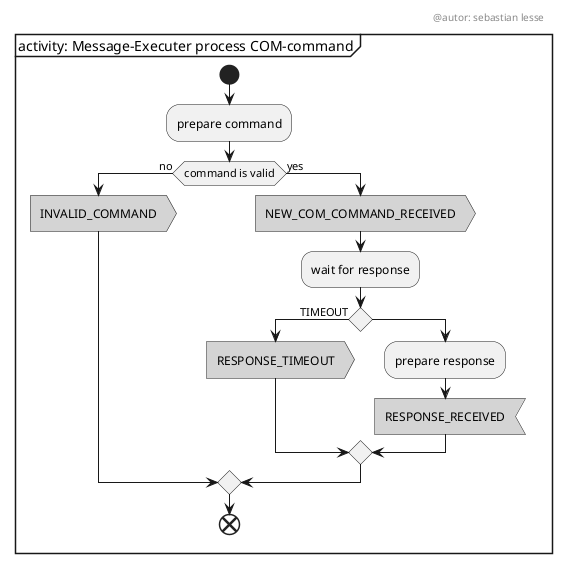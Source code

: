 @startuml

skinparam monochrome true

header
@autor: sebastian lesse
endheader

mainframe activity: Message-Executer process COM-command

start

:prepare command;

if (command is valid) then (no)
	#pink:INVALID_COMMAND>

else (yes)

	#pink:NEW_COM_COMMAND_RECEIVED>
	:wait for response;

	if () then (TIMEOUT)
		#pink:RESPONSE_TIMEOUT>
	else ()
		:prepare response;
		#pink:RESPONSE_RECEIVED<
	endif
endif

end

@enduml